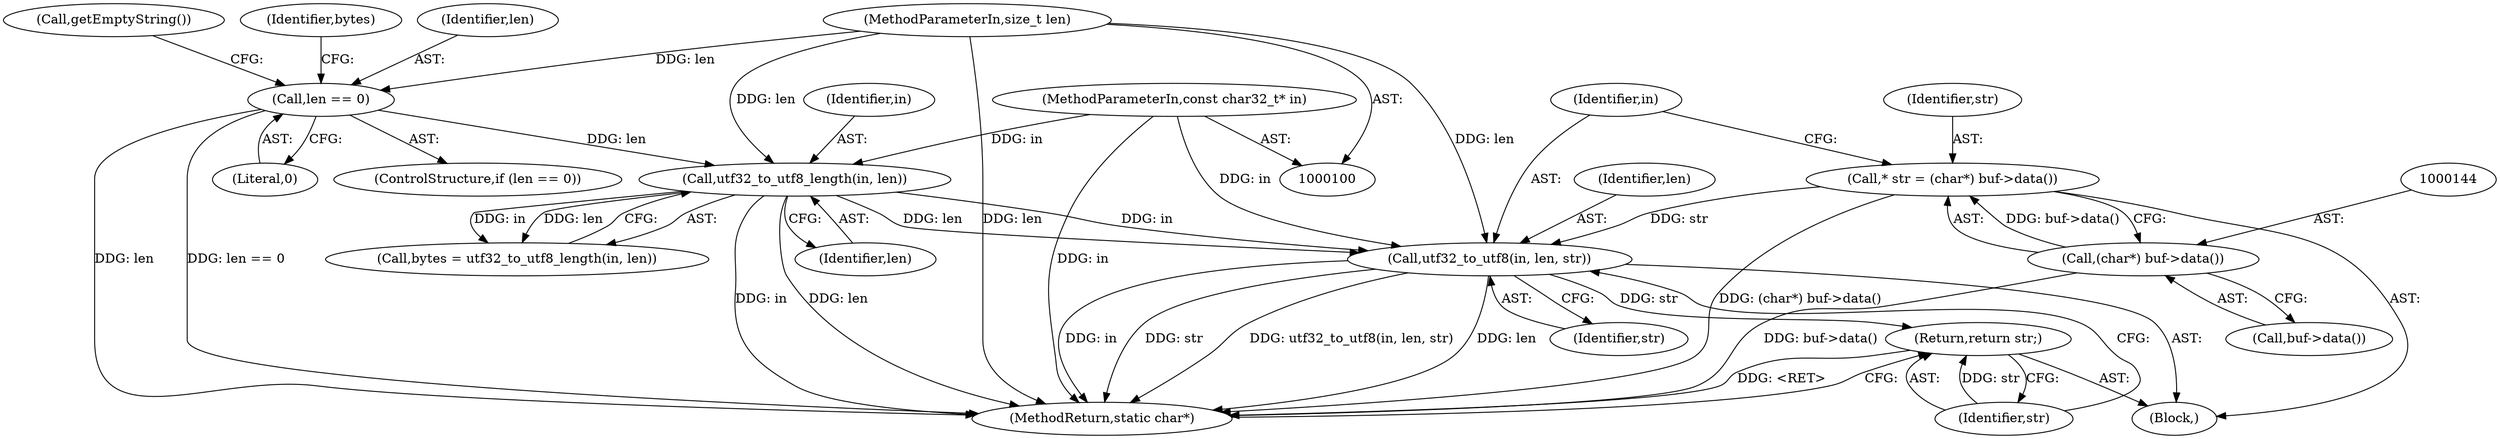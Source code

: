 digraph "1_Android_ecf5fd58a8f50362ce9e8d4245a33d56f29f142b_0@pointer" {
"1000146" [label="(Call,utf32_to_utf8(in, len, str))"];
"1000114" [label="(Call,utf32_to_utf8_length(in, len))"];
"1000101" [label="(MethodParameterIn,const char32_t* in)"];
"1000105" [label="(Call,len == 0)"];
"1000102" [label="(MethodParameterIn,size_t len)"];
"1000141" [label="(Call,* str = (char*) buf->data())"];
"1000143" [label="(Call,(char*) buf->data())"];
"1000150" [label="(Return,return str;)"];
"1000151" [label="(Identifier,str)"];
"1000143" [label="(Call,(char*) buf->data())"];
"1000104" [label="(ControlStructure,if (len == 0))"];
"1000141" [label="(Call,* str = (char*) buf->data())"];
"1000110" [label="(Call,getEmptyString())"];
"1000113" [label="(Identifier,bytes)"];
"1000142" [label="(Identifier,str)"];
"1000101" [label="(MethodParameterIn,const char32_t* in)"];
"1000148" [label="(Identifier,len)"];
"1000147" [label="(Identifier,in)"];
"1000146" [label="(Call,utf32_to_utf8(in, len, str))"];
"1000107" [label="(Literal,0)"];
"1000112" [label="(Call,bytes = utf32_to_utf8_length(in, len))"];
"1000103" [label="(Block,)"];
"1000106" [label="(Identifier,len)"];
"1000102" [label="(MethodParameterIn,size_t len)"];
"1000149" [label="(Identifier,str)"];
"1000116" [label="(Identifier,len)"];
"1000115" [label="(Identifier,in)"];
"1000152" [label="(MethodReturn,static char*)"];
"1000114" [label="(Call,utf32_to_utf8_length(in, len))"];
"1000145" [label="(Call,buf->data())"];
"1000150" [label="(Return,return str;)"];
"1000105" [label="(Call,len == 0)"];
"1000146" -> "1000103"  [label="AST: "];
"1000146" -> "1000149"  [label="CFG: "];
"1000147" -> "1000146"  [label="AST: "];
"1000148" -> "1000146"  [label="AST: "];
"1000149" -> "1000146"  [label="AST: "];
"1000151" -> "1000146"  [label="CFG: "];
"1000146" -> "1000152"  [label="DDG: utf32_to_utf8(in, len, str)"];
"1000146" -> "1000152"  [label="DDG: str"];
"1000146" -> "1000152"  [label="DDG: len"];
"1000146" -> "1000152"  [label="DDG: in"];
"1000114" -> "1000146"  [label="DDG: in"];
"1000114" -> "1000146"  [label="DDG: len"];
"1000101" -> "1000146"  [label="DDG: in"];
"1000102" -> "1000146"  [label="DDG: len"];
"1000141" -> "1000146"  [label="DDG: str"];
"1000146" -> "1000150"  [label="DDG: str"];
"1000114" -> "1000112"  [label="AST: "];
"1000114" -> "1000116"  [label="CFG: "];
"1000115" -> "1000114"  [label="AST: "];
"1000116" -> "1000114"  [label="AST: "];
"1000112" -> "1000114"  [label="CFG: "];
"1000114" -> "1000152"  [label="DDG: in"];
"1000114" -> "1000152"  [label="DDG: len"];
"1000114" -> "1000112"  [label="DDG: in"];
"1000114" -> "1000112"  [label="DDG: len"];
"1000101" -> "1000114"  [label="DDG: in"];
"1000105" -> "1000114"  [label="DDG: len"];
"1000102" -> "1000114"  [label="DDG: len"];
"1000101" -> "1000100"  [label="AST: "];
"1000101" -> "1000152"  [label="DDG: in"];
"1000105" -> "1000104"  [label="AST: "];
"1000105" -> "1000107"  [label="CFG: "];
"1000106" -> "1000105"  [label="AST: "];
"1000107" -> "1000105"  [label="AST: "];
"1000110" -> "1000105"  [label="CFG: "];
"1000113" -> "1000105"  [label="CFG: "];
"1000105" -> "1000152"  [label="DDG: len == 0"];
"1000105" -> "1000152"  [label="DDG: len"];
"1000102" -> "1000105"  [label="DDG: len"];
"1000102" -> "1000100"  [label="AST: "];
"1000102" -> "1000152"  [label="DDG: len"];
"1000141" -> "1000103"  [label="AST: "];
"1000141" -> "1000143"  [label="CFG: "];
"1000142" -> "1000141"  [label="AST: "];
"1000143" -> "1000141"  [label="AST: "];
"1000147" -> "1000141"  [label="CFG: "];
"1000141" -> "1000152"  [label="DDG: (char*) buf->data()"];
"1000143" -> "1000141"  [label="DDG: buf->data()"];
"1000143" -> "1000145"  [label="CFG: "];
"1000144" -> "1000143"  [label="AST: "];
"1000145" -> "1000143"  [label="AST: "];
"1000143" -> "1000152"  [label="DDG: buf->data()"];
"1000150" -> "1000103"  [label="AST: "];
"1000150" -> "1000151"  [label="CFG: "];
"1000151" -> "1000150"  [label="AST: "];
"1000152" -> "1000150"  [label="CFG: "];
"1000150" -> "1000152"  [label="DDG: <RET>"];
"1000151" -> "1000150"  [label="DDG: str"];
}
